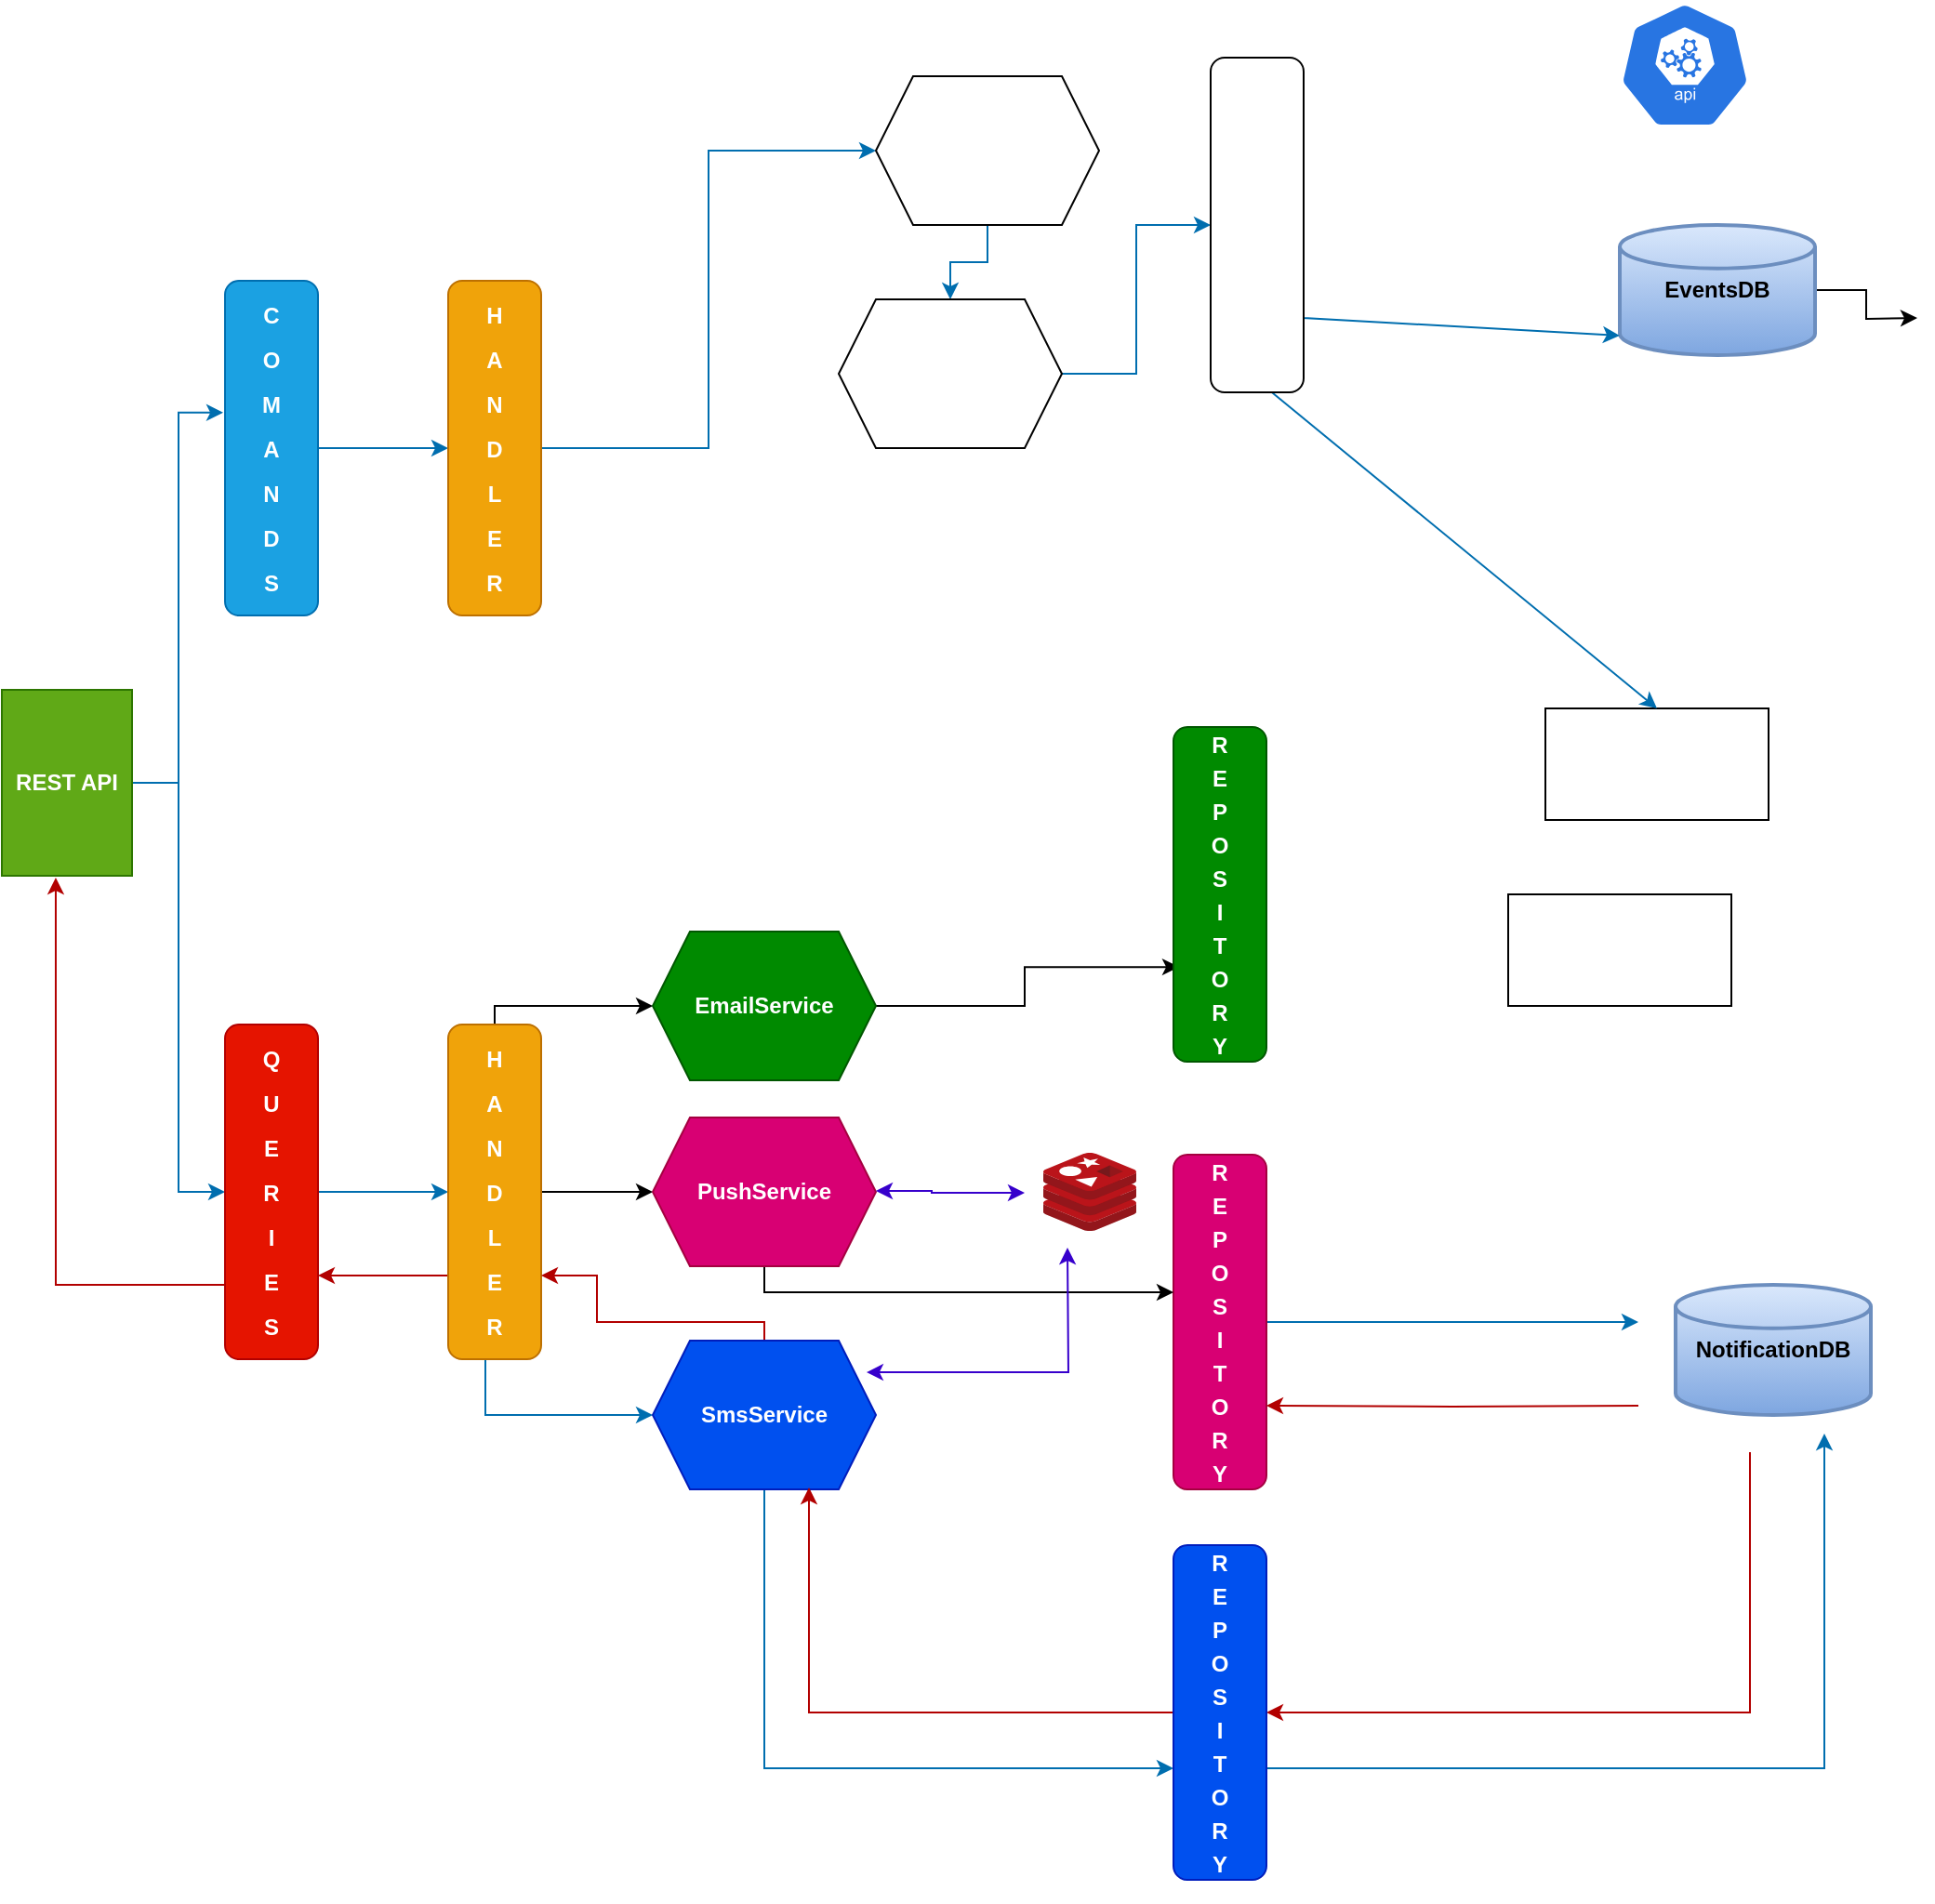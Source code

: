 <mxfile version="21.5.2" type="github">
  <diagram name="Page-1" id="2YBvvXClWsGukQMizWep">
    <mxGraphModel dx="1195" dy="630" grid="1" gridSize="10" guides="1" tooltips="1" connect="1" arrows="1" fold="1" page="1" pageScale="1" pageWidth="850" pageHeight="1100" math="0" shadow="0">
      <root>
        <mxCell id="0" />
        <mxCell id="1" parent="0" />
        <mxCell id="m0OUEgqYDemkvoT1o95m-23" style="edgeStyle=orthogonalEdgeStyle;rounded=0;orthogonalLoop=1;jettySize=auto;html=1;entryX=-0.02;entryY=0.394;entryDx=0;entryDy=0;entryPerimeter=0;fillColor=#1ba1e2;strokeColor=#006EAF;" edge="1" parent="1" source="m0OUEgqYDemkvoT1o95m-1" target="m0OUEgqYDemkvoT1o95m-6">
          <mxGeometry relative="1" as="geometry" />
        </mxCell>
        <mxCell id="m0OUEgqYDemkvoT1o95m-24" style="edgeStyle=orthogonalEdgeStyle;rounded=0;orthogonalLoop=1;jettySize=auto;html=1;exitX=1;exitY=0.5;exitDx=0;exitDy=0;entryX=0;entryY=0.5;entryDx=0;entryDy=0;fillColor=#1ba1e2;strokeColor=#006EAF;" edge="1" parent="1" source="m0OUEgqYDemkvoT1o95m-1" target="m0OUEgqYDemkvoT1o95m-9">
          <mxGeometry relative="1" as="geometry" />
        </mxCell>
        <mxCell id="m0OUEgqYDemkvoT1o95m-1" value="&lt;b&gt;REST API&lt;/b&gt;" style="rounded=0;whiteSpace=wrap;html=1;fillColor=#60a917;fontColor=#ffffff;strokeColor=#2D7600;" vertex="1" parent="1">
          <mxGeometry x="20" y="510" width="70" height="100" as="geometry" />
        </mxCell>
        <mxCell id="m0OUEgqYDemkvoT1o95m-55" style="edgeStyle=orthogonalEdgeStyle;rounded=0;orthogonalLoop=1;jettySize=auto;html=1;exitX=1;exitY=0.5;exitDx=0;exitDy=0;exitPerimeter=0;" edge="1" parent="1" source="m0OUEgqYDemkvoT1o95m-4">
          <mxGeometry relative="1" as="geometry">
            <mxPoint x="1050" y="310" as="targetPoint" />
          </mxGeometry>
        </mxCell>
        <mxCell id="m0OUEgqYDemkvoT1o95m-4" value="&lt;b&gt;&lt;font color=&quot;#000000&quot;&gt;EventsDB&lt;/font&gt;&lt;/b&gt;" style="strokeWidth=2;html=1;shape=mxgraph.flowchart.database;whiteSpace=wrap;fillColor=#dae8fc;gradientColor=#7ea6e0;strokeColor=#6c8ebf;" vertex="1" parent="1">
          <mxGeometry x="890" y="260" width="105" height="70" as="geometry" />
        </mxCell>
        <mxCell id="m0OUEgqYDemkvoT1o95m-25" style="edgeStyle=orthogonalEdgeStyle;rounded=0;orthogonalLoop=1;jettySize=auto;html=1;entryX=0;entryY=0.5;entryDx=0;entryDy=0;fillColor=#1ba1e2;strokeColor=#006EAF;" edge="1" parent="1" source="m0OUEgqYDemkvoT1o95m-6" target="m0OUEgqYDemkvoT1o95m-7">
          <mxGeometry relative="1" as="geometry" />
        </mxCell>
        <mxCell id="m0OUEgqYDemkvoT1o95m-6" value="&lt;p style=&quot;line-height: 200%;&quot;&gt;&lt;b&gt;C&lt;br&gt;O&lt;br&gt;M&lt;br&gt;A&lt;br&gt;N&lt;br&gt;D&lt;br&gt;S&lt;/b&gt;&lt;/p&gt;" style="rounded=1;whiteSpace=wrap;html=1;fillColor=#1ba1e2;fontColor=#ffffff;strokeColor=#006EAF;" vertex="1" parent="1">
          <mxGeometry x="140" y="290" width="50" height="180" as="geometry" />
        </mxCell>
        <mxCell id="m0OUEgqYDemkvoT1o95m-36" style="edgeStyle=orthogonalEdgeStyle;rounded=0;orthogonalLoop=1;jettySize=auto;html=1;entryX=0;entryY=0.5;entryDx=0;entryDy=0;fillColor=#1ba1e2;strokeColor=#006EAF;" edge="1" parent="1" source="m0OUEgqYDemkvoT1o95m-7" target="m0OUEgqYDemkvoT1o95m-34">
          <mxGeometry relative="1" as="geometry" />
        </mxCell>
        <mxCell id="m0OUEgqYDemkvoT1o95m-7" value="&lt;p style=&quot;line-height: 200%;&quot;&gt;&lt;font color=&quot;#ffffff&quot;&gt;&lt;b&gt;H&lt;br&gt;A&lt;br&gt;N&lt;br&gt;D&lt;br&gt;L&lt;br&gt;E&lt;br&gt;R&lt;/b&gt;&lt;/font&gt;&lt;/p&gt;" style="rounded=1;whiteSpace=wrap;html=1;fillColor=#f0a30a;fontColor=#000000;strokeColor=#BD7000;" vertex="1" parent="1">
          <mxGeometry x="260" y="290" width="50" height="180" as="geometry" />
        </mxCell>
        <mxCell id="m0OUEgqYDemkvoT1o95m-26" style="edgeStyle=orthogonalEdgeStyle;rounded=0;orthogonalLoop=1;jettySize=auto;html=1;entryX=0;entryY=0.5;entryDx=0;entryDy=0;fillColor=#1ba1e2;strokeColor=#006EAF;" edge="1" parent="1" source="m0OUEgqYDemkvoT1o95m-9" target="m0OUEgqYDemkvoT1o95m-10">
          <mxGeometry relative="1" as="geometry" />
        </mxCell>
        <mxCell id="m0OUEgqYDemkvoT1o95m-32" style="edgeStyle=orthogonalEdgeStyle;rounded=0;orthogonalLoop=1;jettySize=auto;html=1;entryX=0.414;entryY=1.01;entryDx=0;entryDy=0;entryPerimeter=0;exitX=0;exitY=0.75;exitDx=0;exitDy=0;fillColor=#e51400;strokeColor=#B20000;" edge="1" parent="1" source="m0OUEgqYDemkvoT1o95m-9" target="m0OUEgqYDemkvoT1o95m-1">
          <mxGeometry relative="1" as="geometry">
            <Array as="points">
              <mxPoint x="140" y="830" />
              <mxPoint x="49" y="830" />
            </Array>
          </mxGeometry>
        </mxCell>
        <mxCell id="m0OUEgqYDemkvoT1o95m-9" value="&lt;p style=&quot;line-height: 200%;&quot;&gt;&lt;b&gt;Q&lt;br&gt;U&lt;br&gt;E&lt;br&gt;R&lt;br&gt;I&lt;br&gt;E&lt;br&gt;S&lt;/b&gt;&lt;br&gt;&lt;/p&gt;" style="rounded=1;whiteSpace=wrap;html=1;fillColor=#e51400;fontColor=#ffffff;strokeColor=#B20000;" vertex="1" parent="1">
          <mxGeometry x="140" y="690" width="50" height="180" as="geometry" />
        </mxCell>
        <mxCell id="m0OUEgqYDemkvoT1o95m-31" style="edgeStyle=orthogonalEdgeStyle;rounded=0;orthogonalLoop=1;jettySize=auto;html=1;exitX=0;exitY=0.75;exitDx=0;exitDy=0;entryX=1;entryY=0.75;entryDx=0;entryDy=0;fillColor=#e51400;strokeColor=#B20000;" edge="1" parent="1" source="m0OUEgqYDemkvoT1o95m-10" target="m0OUEgqYDemkvoT1o95m-9">
          <mxGeometry relative="1" as="geometry">
            <Array as="points">
              <mxPoint x="210" y="825" />
              <mxPoint x="210" y="825" />
            </Array>
          </mxGeometry>
        </mxCell>
        <mxCell id="m0OUEgqYDemkvoT1o95m-58" style="edgeStyle=orthogonalEdgeStyle;rounded=0;orthogonalLoop=1;jettySize=auto;html=1;entryX=0;entryY=0.5;entryDx=0;entryDy=0;" edge="1" parent="1" source="m0OUEgqYDemkvoT1o95m-10" target="m0OUEgqYDemkvoT1o95m-51">
          <mxGeometry relative="1" as="geometry">
            <Array as="points">
              <mxPoint x="285" y="680" />
            </Array>
          </mxGeometry>
        </mxCell>
        <mxCell id="m0OUEgqYDemkvoT1o95m-59" style="edgeStyle=orthogonalEdgeStyle;rounded=0;orthogonalLoop=1;jettySize=auto;html=1;entryX=0;entryY=0.5;entryDx=0;entryDy=0;" edge="1" parent="1" source="m0OUEgqYDemkvoT1o95m-10" target="m0OUEgqYDemkvoT1o95m-56">
          <mxGeometry relative="1" as="geometry" />
        </mxCell>
        <mxCell id="m0OUEgqYDemkvoT1o95m-60" style="edgeStyle=orthogonalEdgeStyle;rounded=0;orthogonalLoop=1;jettySize=auto;html=1;exitX=0.5;exitY=1;exitDx=0;exitDy=0;entryX=0;entryY=0.5;entryDx=0;entryDy=0;fillColor=#1ba1e2;strokeColor=#006EAF;" edge="1" parent="1" source="m0OUEgqYDemkvoT1o95m-10" target="m0OUEgqYDemkvoT1o95m-57">
          <mxGeometry relative="1" as="geometry">
            <Array as="points">
              <mxPoint x="280" y="870" />
              <mxPoint x="280" y="900" />
            </Array>
          </mxGeometry>
        </mxCell>
        <mxCell id="m0OUEgqYDemkvoT1o95m-10" value="&lt;p style=&quot;line-height: 200%;&quot;&gt;&lt;b style=&quot;color: rgb(255, 255, 255);&quot;&gt;H&lt;br&gt;A&lt;br&gt;N&lt;br&gt;D&lt;br&gt;L&lt;br&gt;E&lt;br&gt;R&lt;/b&gt;&lt;/p&gt;" style="rounded=1;whiteSpace=wrap;html=1;fillColor=#f0a30a;fontColor=#000000;strokeColor=#BD7000;" vertex="1" parent="1">
          <mxGeometry x="260" y="690" width="50" height="180" as="geometry" />
        </mxCell>
        <mxCell id="m0OUEgqYDemkvoT1o95m-33" value="" style="edgeStyle=orthogonalEdgeStyle;rounded=0;orthogonalLoop=1;jettySize=auto;html=1;fillColor=#1ba1e2;strokeColor=#006EAF;" edge="1" parent="1" source="m0OUEgqYDemkvoT1o95m-11">
          <mxGeometry relative="1" as="geometry">
            <mxPoint x="900" y="850" as="targetPoint" />
          </mxGeometry>
        </mxCell>
        <mxCell id="m0OUEgqYDemkvoT1o95m-11" value="&lt;p style=&quot;line-height: 150%;&quot;&gt;&lt;b style=&quot;&quot;&gt;R&lt;br&gt;E&lt;br&gt;P&lt;br&gt;O&lt;br&gt;S&lt;br&gt;I&lt;br&gt;T&lt;br&gt;O&lt;br&gt;R&lt;br&gt;Y&lt;/b&gt;&lt;/p&gt;" style="rounded=1;whiteSpace=wrap;html=1;fillColor=#d80073;strokeColor=#A50040;fontColor=#ffffff;" vertex="1" parent="1">
          <mxGeometry x="650" y="760" width="50" height="180" as="geometry" />
        </mxCell>
        <mxCell id="m0OUEgqYDemkvoT1o95m-77" style="edgeStyle=orthogonalEdgeStyle;rounded=0;orthogonalLoop=1;jettySize=auto;html=1;entryX=1;entryY=0.75;entryDx=0;entryDy=0;fillColor=#e51400;strokeColor=#B20000;" edge="1" parent="1" target="m0OUEgqYDemkvoT1o95m-11">
          <mxGeometry relative="1" as="geometry">
            <mxPoint x="900" y="895" as="sourcePoint" />
          </mxGeometry>
        </mxCell>
        <mxCell id="m0OUEgqYDemkvoT1o95m-82" style="edgeStyle=orthogonalEdgeStyle;rounded=0;orthogonalLoop=1;jettySize=auto;html=1;fillColor=#e51400;strokeColor=#B20000;entryX=1;entryY=0.5;entryDx=0;entryDy=0;entryPerimeter=0;" edge="1" parent="1" target="m0OUEgqYDemkvoT1o95m-74">
          <mxGeometry relative="1" as="geometry">
            <mxPoint x="960" y="920" as="sourcePoint" />
            <mxPoint x="710" y="1060" as="targetPoint" />
            <Array as="points">
              <mxPoint x="960" y="1060" />
            </Array>
          </mxGeometry>
        </mxCell>
        <mxCell id="m0OUEgqYDemkvoT1o95m-12" value="&lt;font color=&quot;#000000&quot;&gt;&lt;b&gt;NotificationDB&lt;/b&gt;&lt;/font&gt;" style="strokeWidth=2;html=1;shape=mxgraph.flowchart.database;whiteSpace=wrap;fillColor=#dae8fc;gradientColor=#7ea6e0;strokeColor=#6c8ebf;" vertex="1" parent="1">
          <mxGeometry x="920" y="830" width="105" height="70" as="geometry" />
        </mxCell>
        <mxCell id="m0OUEgqYDemkvoT1o95m-14" value="" style="sketch=0;html=1;dashed=0;whitespace=wrap;fillColor=#2875E2;strokeColor=#ffffff;points=[[0.005,0.63,0],[0.1,0.2,0],[0.9,0.2,0],[0.5,0,0],[0.995,0.63,0],[0.72,0.99,0],[0.5,1,0],[0.28,0.99,0]];verticalLabelPosition=bottom;align=center;verticalAlign=top;shape=mxgraph.kubernetes.icon;prIcon=api" vertex="1" parent="1">
          <mxGeometry x="880" y="140" width="90" height="68" as="geometry" />
        </mxCell>
        <mxCell id="m0OUEgqYDemkvoT1o95m-37" style="edgeStyle=orthogonalEdgeStyle;rounded=0;orthogonalLoop=1;jettySize=auto;html=1;exitX=0.5;exitY=1;exitDx=0;exitDy=0;entryX=0.5;entryY=0;entryDx=0;entryDy=0;fillColor=#1ba1e2;strokeColor=#006EAF;" edge="1" parent="1" source="m0OUEgqYDemkvoT1o95m-34" target="m0OUEgqYDemkvoT1o95m-35">
          <mxGeometry relative="1" as="geometry" />
        </mxCell>
        <mxCell id="m0OUEgqYDemkvoT1o95m-34" value="" style="shape=hexagon;perimeter=hexagonPerimeter2;whiteSpace=wrap;html=1;fixedSize=1;" vertex="1" parent="1">
          <mxGeometry x="490" y="180" width="120" height="80" as="geometry" />
        </mxCell>
        <mxCell id="m0OUEgqYDemkvoT1o95m-38" style="edgeStyle=orthogonalEdgeStyle;rounded=0;orthogonalLoop=1;jettySize=auto;html=1;exitX=1;exitY=0.5;exitDx=0;exitDy=0;fillColor=#1ba1e2;strokeColor=#006EAF;" edge="1" parent="1" source="m0OUEgqYDemkvoT1o95m-35" target="m0OUEgqYDemkvoT1o95m-8">
          <mxGeometry relative="1" as="geometry" />
        </mxCell>
        <mxCell id="m0OUEgqYDemkvoT1o95m-35" value="" style="shape=hexagon;perimeter=hexagonPerimeter2;whiteSpace=wrap;html=1;fixedSize=1;" vertex="1" parent="1">
          <mxGeometry x="470" y="300" width="120" height="80" as="geometry" />
        </mxCell>
        <mxCell id="m0OUEgqYDemkvoT1o95m-39" value="" style="rounded=0;whiteSpace=wrap;html=1;" vertex="1" parent="1">
          <mxGeometry x="850" y="520" width="120" height="60" as="geometry" />
        </mxCell>
        <mxCell id="m0OUEgqYDemkvoT1o95m-40" value="" style="rounded=0;whiteSpace=wrap;html=1;" vertex="1" parent="1">
          <mxGeometry x="830" y="620" width="120" height="60" as="geometry" />
        </mxCell>
        <mxCell id="m0OUEgqYDemkvoT1o95m-41" value="" style="endArrow=classic;html=1;rounded=0;entryX=0;entryY=0.85;entryDx=0;entryDy=0;entryPerimeter=0;exitX=0.5;exitY=0;exitDx=0;exitDy=0;elbow=vertical;startArrow=classic;startFill=1;fillColor=#1ba1e2;strokeColor=#006EAF;" edge="1" parent="1" source="m0OUEgqYDemkvoT1o95m-8" target="m0OUEgqYDemkvoT1o95m-4">
          <mxGeometry width="50" height="50" relative="1" as="geometry">
            <mxPoint x="750" y="540" as="sourcePoint" />
            <mxPoint x="450" y="640" as="targetPoint" />
            <Array as="points">
              <mxPoint x="720" y="310" />
            </Array>
          </mxGeometry>
        </mxCell>
        <mxCell id="m0OUEgqYDemkvoT1o95m-15" value="" style="image;sketch=0;aspect=fixed;html=1;points=[];align=center;fontSize=12;image=img/lib/mscae/Cache_Redis_Product.svg;" vertex="1" parent="1">
          <mxGeometry x="580" y="759" width="50" height="42" as="geometry" />
        </mxCell>
        <mxCell id="m0OUEgqYDemkvoT1o95m-75" style="edgeStyle=orthogonalEdgeStyle;rounded=0;orthogonalLoop=1;jettySize=auto;html=1;entryX=0.06;entryY=0.717;entryDx=0;entryDy=0;entryPerimeter=0;" edge="1" parent="1" source="m0OUEgqYDemkvoT1o95m-51" target="m0OUEgqYDemkvoT1o95m-73">
          <mxGeometry relative="1" as="geometry" />
        </mxCell>
        <mxCell id="m0OUEgqYDemkvoT1o95m-51" value="&lt;b&gt;EmailService&lt;/b&gt;" style="shape=hexagon;perimeter=hexagonPerimeter2;whiteSpace=wrap;html=1;fixedSize=1;fillColor=#008a00;fontColor=#ffffff;strokeColor=#005700;" vertex="1" parent="1">
          <mxGeometry x="370" y="640" width="120" height="80" as="geometry" />
        </mxCell>
        <mxCell id="m0OUEgqYDemkvoT1o95m-54" value="" style="endArrow=classic;html=1;rounded=0;entryX=0;entryY=0.85;entryDx=0;entryDy=0;entryPerimeter=0;exitX=0.5;exitY=0;exitDx=0;exitDy=0;elbow=vertical;startArrow=classic;startFill=1;fillColor=#1ba1e2;strokeColor=#006EAF;" edge="1" parent="1" source="m0OUEgqYDemkvoT1o95m-39" target="m0OUEgqYDemkvoT1o95m-8">
          <mxGeometry width="50" height="50" relative="1" as="geometry">
            <mxPoint x="910" y="440" as="sourcePoint" />
            <mxPoint x="910" y="350" as="targetPoint" />
            <Array as="points" />
          </mxGeometry>
        </mxCell>
        <mxCell id="m0OUEgqYDemkvoT1o95m-8" value="" style="rounded=1;whiteSpace=wrap;html=1;" vertex="1" parent="1">
          <mxGeometry x="670" y="170" width="50" height="180" as="geometry" />
        </mxCell>
        <mxCell id="m0OUEgqYDemkvoT1o95m-72" style="edgeStyle=orthogonalEdgeStyle;rounded=0;orthogonalLoop=1;jettySize=auto;html=1;" edge="1" parent="1" source="m0OUEgqYDemkvoT1o95m-56" target="m0OUEgqYDemkvoT1o95m-11">
          <mxGeometry relative="1" as="geometry">
            <Array as="points">
              <mxPoint x="430" y="834" />
            </Array>
          </mxGeometry>
        </mxCell>
        <mxCell id="m0OUEgqYDemkvoT1o95m-56" value="&lt;b&gt;PushService&lt;/b&gt;" style="shape=hexagon;perimeter=hexagonPerimeter2;whiteSpace=wrap;html=1;fixedSize=1;fillColor=#d80073;fontColor=#ffffff;strokeColor=#A50040;" vertex="1" parent="1">
          <mxGeometry x="370" y="740" width="120" height="80" as="geometry" />
        </mxCell>
        <mxCell id="m0OUEgqYDemkvoT1o95m-66" style="edgeStyle=orthogonalEdgeStyle;rounded=0;orthogonalLoop=1;jettySize=auto;html=1;exitX=0.958;exitY=0.213;exitDx=0;exitDy=0;entryX=0.46;entryY=0.952;entryDx=0;entryDy=0;entryPerimeter=0;exitPerimeter=0;startArrow=classic;startFill=1;fillColor=#6a00ff;strokeColor=#3700CC;" edge="1" parent="1" source="m0OUEgqYDemkvoT1o95m-57">
          <mxGeometry relative="1" as="geometry">
            <mxPoint x="593" y="810.004" as="targetPoint" />
            <mxPoint x="490" y="911.02" as="sourcePoint" />
          </mxGeometry>
        </mxCell>
        <mxCell id="m0OUEgqYDemkvoT1o95m-76" style="edgeStyle=orthogonalEdgeStyle;rounded=0;orthogonalLoop=1;jettySize=auto;html=1;fillColor=#1ba1e2;strokeColor=#006EAF;" edge="1" parent="1" source="m0OUEgqYDemkvoT1o95m-57" target="m0OUEgqYDemkvoT1o95m-74">
          <mxGeometry relative="1" as="geometry">
            <Array as="points">
              <mxPoint x="430" y="1090" />
            </Array>
          </mxGeometry>
        </mxCell>
        <mxCell id="m0OUEgqYDemkvoT1o95m-79" style="edgeStyle=orthogonalEdgeStyle;rounded=0;orthogonalLoop=1;jettySize=auto;html=1;entryX=1;entryY=0.75;entryDx=0;entryDy=0;fillColor=#e51400;strokeColor=#B20000;" edge="1" parent="1" source="m0OUEgqYDemkvoT1o95m-57" target="m0OUEgqYDemkvoT1o95m-10">
          <mxGeometry relative="1" as="geometry">
            <Array as="points">
              <mxPoint x="430" y="850" />
              <mxPoint x="340" y="850" />
              <mxPoint x="340" y="825" />
            </Array>
          </mxGeometry>
        </mxCell>
        <mxCell id="m0OUEgqYDemkvoT1o95m-57" value="&lt;b&gt;SmsService&lt;/b&gt;" style="shape=hexagon;perimeter=hexagonPerimeter2;whiteSpace=wrap;html=1;fixedSize=1;fillColor=#0050ef;fontColor=#ffffff;strokeColor=#001DBC;" vertex="1" parent="1">
          <mxGeometry x="370" y="860" width="120" height="80" as="geometry" />
        </mxCell>
        <mxCell id="m0OUEgqYDemkvoT1o95m-73" value="&lt;p style=&quot;line-height: 150%;&quot;&gt;&lt;b style=&quot;&quot;&gt;R&lt;br&gt;E&lt;br&gt;P&lt;br&gt;O&lt;br&gt;S&lt;br&gt;I&lt;br&gt;T&lt;br&gt;O&lt;br&gt;R&lt;br&gt;Y&lt;/b&gt;&lt;/p&gt;" style="rounded=1;whiteSpace=wrap;html=1;fillColor=#008a00;strokeColor=#005700;fontColor=#ffffff;" vertex="1" parent="1">
          <mxGeometry x="650" y="530" width="50" height="180" as="geometry" />
        </mxCell>
        <mxCell id="m0OUEgqYDemkvoT1o95m-78" style="edgeStyle=orthogonalEdgeStyle;rounded=0;orthogonalLoop=1;jettySize=auto;html=1;entryX=0.7;entryY=0.988;entryDx=0;entryDy=0;entryPerimeter=0;fillColor=#e51400;strokeColor=#B20000;" edge="1" parent="1" source="m0OUEgqYDemkvoT1o95m-74" target="m0OUEgqYDemkvoT1o95m-57">
          <mxGeometry relative="1" as="geometry" />
        </mxCell>
        <mxCell id="m0OUEgqYDemkvoT1o95m-80" style="edgeStyle=orthogonalEdgeStyle;rounded=0;orthogonalLoop=1;jettySize=auto;html=1;fillColor=#1ba1e2;strokeColor=#006EAF;" edge="1" parent="1" source="m0OUEgqYDemkvoT1o95m-74">
          <mxGeometry relative="1" as="geometry">
            <mxPoint x="1000" y="910" as="targetPoint" />
            <Array as="points">
              <mxPoint x="1000" y="1090" />
              <mxPoint x="1000" y="930" />
            </Array>
          </mxGeometry>
        </mxCell>
        <mxCell id="m0OUEgqYDemkvoT1o95m-74" value="&lt;p style=&quot;line-height: 150%;&quot;&gt;&lt;b style=&quot;&quot;&gt;R&lt;br&gt;E&lt;br&gt;P&lt;br&gt;O&lt;br&gt;S&lt;br&gt;I&lt;br&gt;T&lt;br&gt;O&lt;br&gt;R&lt;br&gt;Y&lt;/b&gt;&lt;/p&gt;" style="rounded=1;whiteSpace=wrap;html=1;fillColor=#0050ef;strokeColor=#001DBC;fontColor=#ffffff;" vertex="1" parent="1">
          <mxGeometry x="650" y="970" width="50" height="180" as="geometry" />
        </mxCell>
        <mxCell id="m0OUEgqYDemkvoT1o95m-84" style="edgeStyle=orthogonalEdgeStyle;rounded=0;orthogonalLoop=1;jettySize=auto;html=1;startArrow=classic;startFill=1;fillColor=#6a00ff;strokeColor=#3700CC;" edge="1" parent="1">
          <mxGeometry relative="1" as="geometry">
            <mxPoint x="570" y="780.5" as="targetPoint" />
            <mxPoint x="490" y="779.5" as="sourcePoint" />
            <Array as="points">
              <mxPoint x="520" y="779.5" />
              <mxPoint x="520" y="780.5" />
            </Array>
          </mxGeometry>
        </mxCell>
      </root>
    </mxGraphModel>
  </diagram>
</mxfile>
